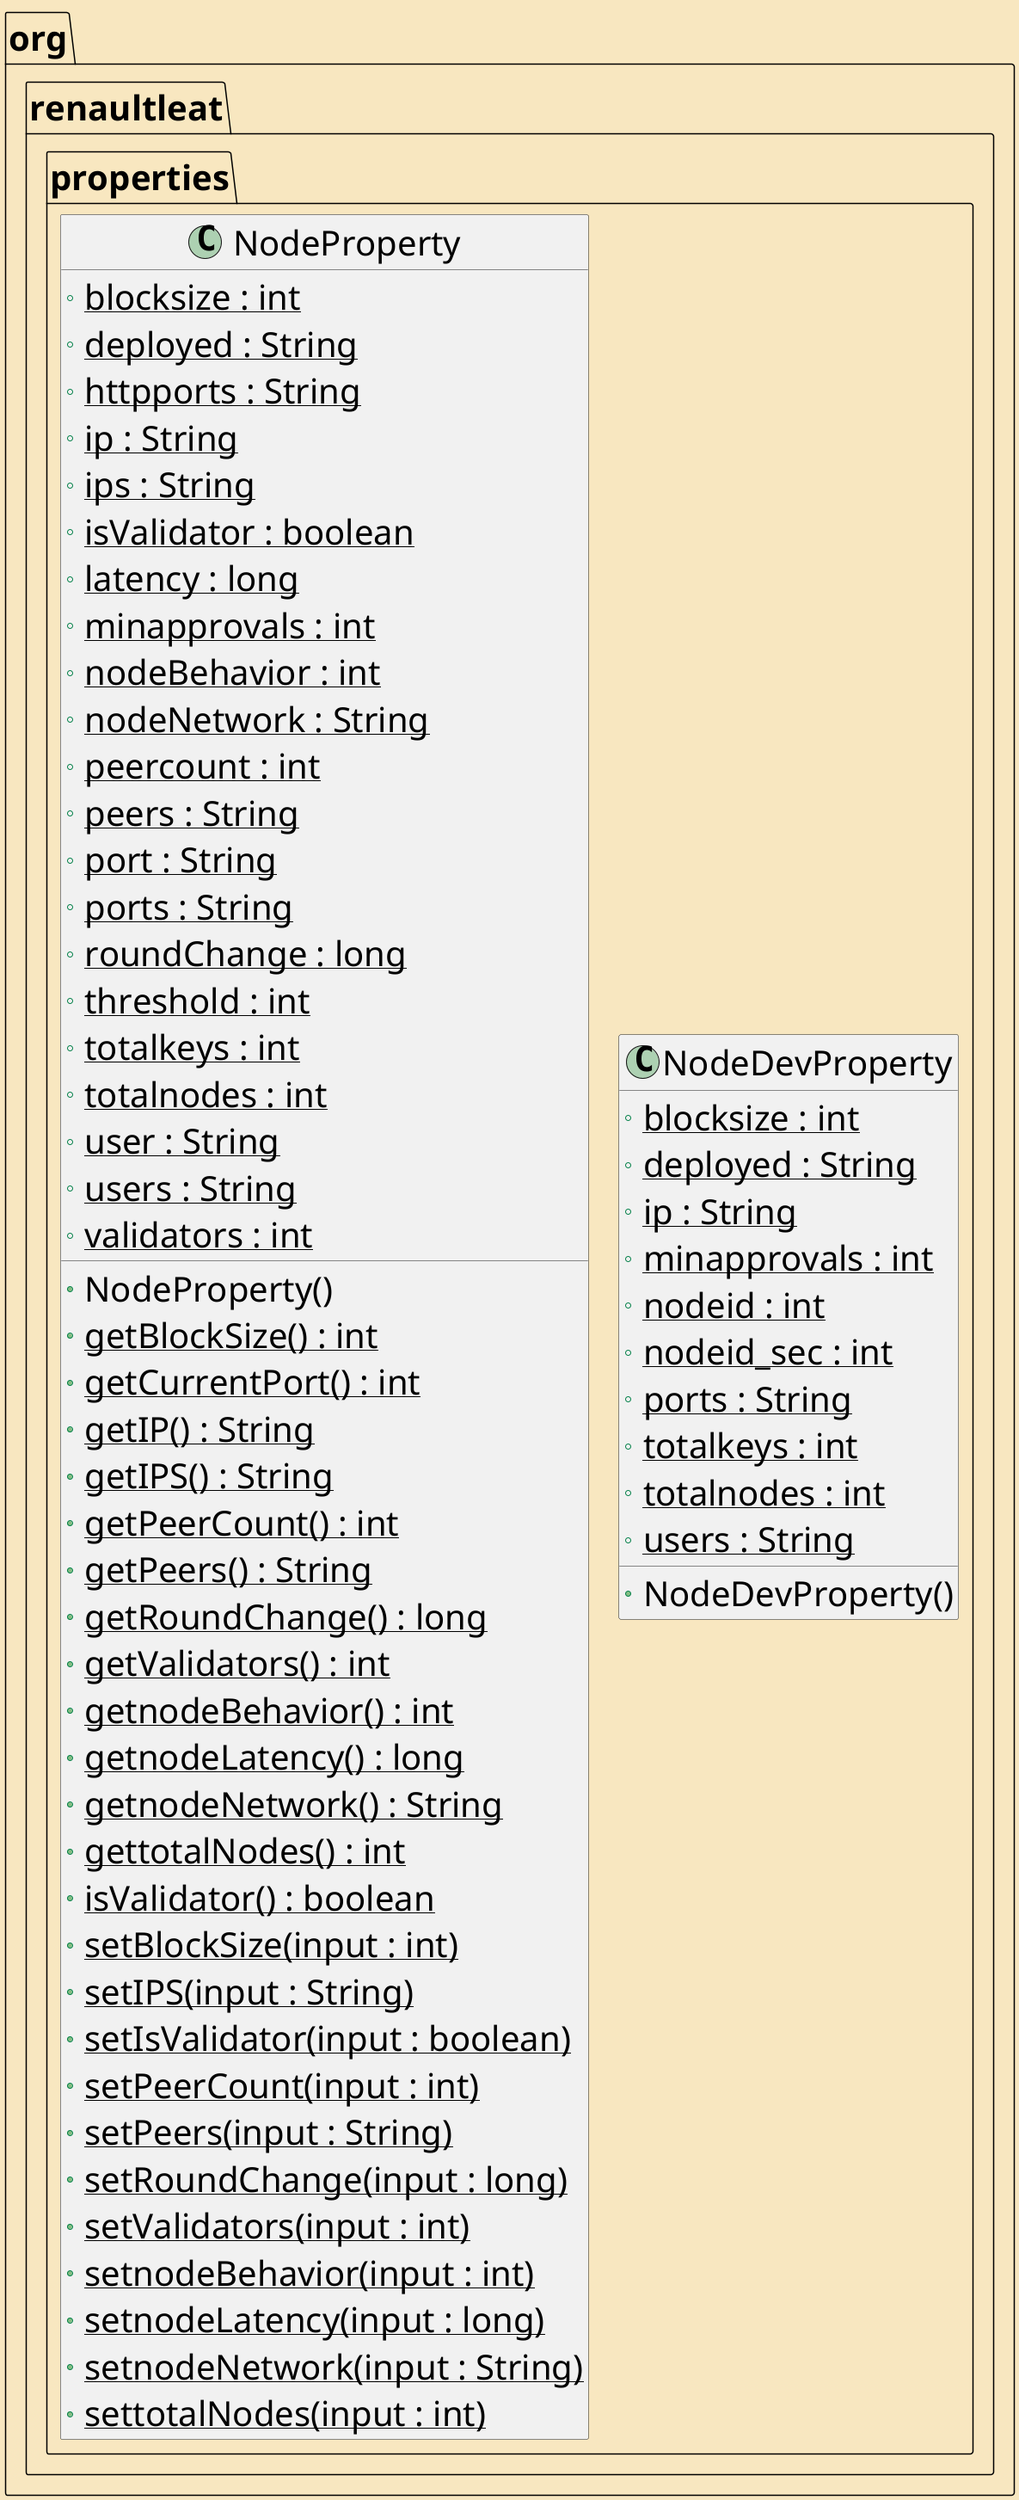 @startuml
skinparam backgroundColor strategy
skinparam defaultFontColor black
skinparam defaultFontSize 40
skinparam ArrowColor mediumturquoise
skinparam ArrowThickness 5
skinparam DefaultFontName Broadway
package org.renaultleat.properties {
  class NodeDevProperty {
    + blocksize : int {static}
    + deployed : String {static}
    + ip : String {static}
    + minapprovals : int {static}
    + nodeid : int {static}
    + nodeid_sec : int {static}
    + ports : String {static}
    + totalkeys : int {static}
    + totalnodes : int {static}
    + users : String {static}
    + NodeDevProperty()
  }
  class NodeProperty {
    + blocksize : int {static}
    + deployed : String {static}
    + httpports : String {static}
    + ip : String {static}
    + ips : String {static}
    + isValidator : boolean {static}
    + latency : long {static}
    + minapprovals : int {static}
    + nodeBehavior : int {static}
    + nodeNetwork : String {static}
    + peercount : int {static}
    + peers : String {static}
    + port : String {static}
    + ports : String {static}
    + roundChange : long {static}
    + threshold : int {static}
    + totalkeys : int {static}
    + totalnodes : int {static}
    + user : String {static}
    + users : String {static}
    + validators : int {static}
    + NodeProperty()
    + getBlockSize() : int {static}
    + getCurrentPort() : int {static}
    + getIP() : String {static}
    + getIPS() : String {static}
    + getPeerCount() : int {static}
    + getPeers() : String {static}
    + getRoundChange() : long {static}
    + getValidators() : int {static}
    + getnodeBehavior() : int {static}
    + getnodeLatency() : long {static}
    + getnodeNetwork() : String {static}
    + gettotalNodes() : int {static}
    + isValidator() : boolean {static}
    + setBlockSize(input : int) {static}
    + setIPS(input : String) {static}
    + setIsValidator(input : boolean) {static}
    + setPeerCount(input : int) {static}
    + setPeers(input : String) {static}
    + setRoundChange(input : long) {static}
    + setValidators(input : int) {static}
    + setnodeBehavior(input : int) {static}
    + setnodeLatency(input : long) {static}
    + setnodeNetwork(input : String) {static}
    + settotalNodes(input : int) {static}
  }
}
@enduml